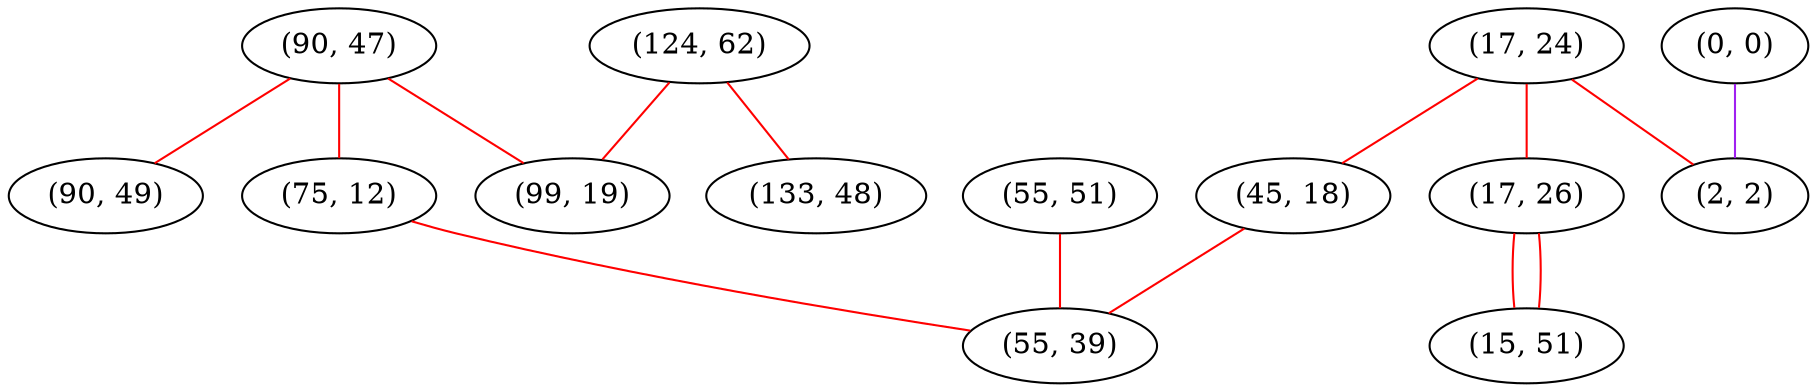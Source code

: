 graph "" {
"(90, 47)";
"(55, 51)";
"(0, 0)";
"(124, 62)";
"(133, 48)";
"(17, 24)";
"(45, 18)";
"(99, 19)";
"(90, 49)";
"(2, 2)";
"(17, 26)";
"(15, 51)";
"(75, 12)";
"(55, 39)";
"(90, 47)" -- "(75, 12)"  [color=red, key=0, weight=1];
"(90, 47)" -- "(99, 19)"  [color=red, key=0, weight=1];
"(90, 47)" -- "(90, 49)"  [color=red, key=0, weight=1];
"(55, 51)" -- "(55, 39)"  [color=red, key=0, weight=1];
"(0, 0)" -- "(2, 2)"  [color=purple, key=0, weight=4];
"(124, 62)" -- "(99, 19)"  [color=red, key=0, weight=1];
"(124, 62)" -- "(133, 48)"  [color=red, key=0, weight=1];
"(17, 24)" -- "(17, 26)"  [color=red, key=0, weight=1];
"(17, 24)" -- "(45, 18)"  [color=red, key=0, weight=1];
"(17, 24)" -- "(2, 2)"  [color=red, key=0, weight=1];
"(45, 18)" -- "(55, 39)"  [color=red, key=0, weight=1];
"(17, 26)" -- "(15, 51)"  [color=red, key=0, weight=1];
"(17, 26)" -- "(15, 51)"  [color=red, key=1, weight=1];
"(75, 12)" -- "(55, 39)"  [color=red, key=0, weight=1];
}
